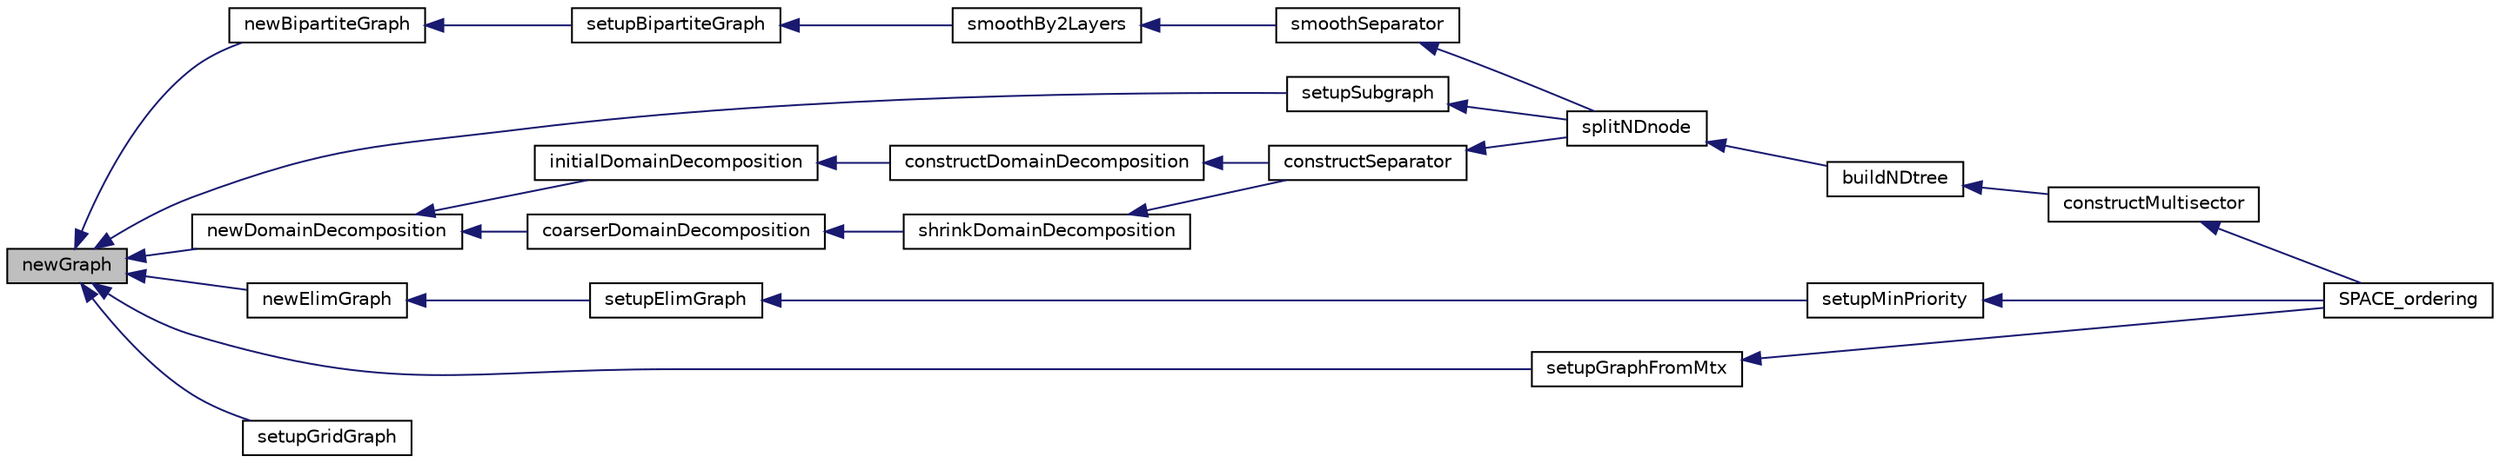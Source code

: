 digraph "newGraph"
{
  edge [fontname="Helvetica",fontsize="10",labelfontname="Helvetica",labelfontsize="10"];
  node [fontname="Helvetica",fontsize="10",shape=record];
  rankdir="LR";
  Node20 [label="newGraph",height=0.2,width=0.4,color="black", fillcolor="grey75", style="filled", fontcolor="black"];
  Node20 -> Node21 [dir="back",color="midnightblue",fontsize="10",style="solid",fontname="Helvetica"];
  Node21 [label="newDomainDecomposition",height=0.2,width=0.4,color="black", fillcolor="white", style="filled",URL="$d7/dcb/ddcreate_8c.html#ac7b555f49945d387997aa6dc2b8f7b0c"];
  Node21 -> Node22 [dir="back",color="midnightblue",fontsize="10",style="solid",fontname="Helvetica"];
  Node22 [label="initialDomainDecomposition",height=0.2,width=0.4,color="black", fillcolor="white", style="filled",URL="$d7/dcb/ddcreate_8c.html#acd9351580ffc19ae362ee86a457faf7d"];
  Node22 -> Node23 [dir="back",color="midnightblue",fontsize="10",style="solid",fontname="Helvetica"];
  Node23 [label="constructDomainDecomposition",height=0.2,width=0.4,color="black", fillcolor="white", style="filled",URL="$d7/dcb/ddcreate_8c.html#af9fcd411455cefb002de8a28484a13ea"];
  Node23 -> Node24 [dir="back",color="midnightblue",fontsize="10",style="solid",fontname="Helvetica"];
  Node24 [label="constructSeparator",height=0.2,width=0.4,color="black", fillcolor="white", style="filled",URL="$d3/d4d/gbisect_8c.html#a4d3ec5868e2d589b563a578682713f11"];
  Node24 -> Node25 [dir="back",color="midnightblue",fontsize="10",style="solid",fontname="Helvetica"];
  Node25 [label="splitNDnode",height=0.2,width=0.4,color="black", fillcolor="white", style="filled",URL="$d7/d3f/nestdiss_8c.html#ab5ab590a27755814f92ed91fc32bd1a6"];
  Node25 -> Node26 [dir="back",color="midnightblue",fontsize="10",style="solid",fontname="Helvetica"];
  Node26 [label="buildNDtree",height=0.2,width=0.4,color="black", fillcolor="white", style="filled",URL="$d7/d3f/nestdiss_8c.html#a2832e6611a789230ca8324bca463432e"];
  Node26 -> Node27 [dir="back",color="midnightblue",fontsize="10",style="solid",fontname="Helvetica"];
  Node27 [label="constructMultisector",height=0.2,width=0.4,color="black", fillcolor="white", style="filled",URL="$da/dde/multisector_8c.html#a1855d40f9edf4f9a002dafe0852c587a"];
  Node27 -> Node28 [dir="back",color="midnightblue",fontsize="10",style="solid",fontname="Helvetica"];
  Node28 [label="SPACE_ordering",height=0.2,width=0.4,color="black", fillcolor="white", style="filled",URL="$dd/dda/interface_8c.html#a37392f08679fbffe2f7887929c8c2283"];
  Node21 -> Node29 [dir="back",color="midnightblue",fontsize="10",style="solid",fontname="Helvetica"];
  Node29 [label="coarserDomainDecomposition",height=0.2,width=0.4,color="black", fillcolor="white", style="filled",URL="$d7/dcb/ddcreate_8c.html#abde9ba0f01e94064a4b3a26b65bbab40"];
  Node29 -> Node30 [dir="back",color="midnightblue",fontsize="10",style="solid",fontname="Helvetica"];
  Node30 [label="shrinkDomainDecomposition",height=0.2,width=0.4,color="black", fillcolor="white", style="filled",URL="$d7/dcb/ddcreate_8c.html#a16510b862d962a3c595f9b8cde39aa37"];
  Node30 -> Node24 [dir="back",color="midnightblue",fontsize="10",style="solid",fontname="Helvetica"];
  Node20 -> Node31 [dir="back",color="midnightblue",fontsize="10",style="solid",fontname="Helvetica"];
  Node31 [label="newBipartiteGraph",height=0.2,width=0.4,color="black", fillcolor="white", style="filled",URL="$d3/d85/gbipart_8c.html#a3928da67d748c9e4ebe06017816d1305"];
  Node31 -> Node32 [dir="back",color="midnightblue",fontsize="10",style="solid",fontname="Helvetica"];
  Node32 [label="setupBipartiteGraph",height=0.2,width=0.4,color="black", fillcolor="white", style="filled",URL="$d3/d85/gbipart_8c.html#af233706293bee615e9fcc598e0301030"];
  Node32 -> Node33 [dir="back",color="midnightblue",fontsize="10",style="solid",fontname="Helvetica"];
  Node33 [label="smoothBy2Layers",height=0.2,width=0.4,color="black", fillcolor="white", style="filled",URL="$d3/d4d/gbisect_8c.html#ad9efe203489bf4fa18574f23767fd516"];
  Node33 -> Node34 [dir="back",color="midnightblue",fontsize="10",style="solid",fontname="Helvetica"];
  Node34 [label="smoothSeparator",height=0.2,width=0.4,color="black", fillcolor="white", style="filled",URL="$d3/d4d/gbisect_8c.html#a7e847d2535e8d943a497077154674fe0"];
  Node34 -> Node25 [dir="back",color="midnightblue",fontsize="10",style="solid",fontname="Helvetica"];
  Node20 -> Node35 [dir="back",color="midnightblue",fontsize="10",style="solid",fontname="Helvetica"];
  Node35 [label="newElimGraph",height=0.2,width=0.4,color="black", fillcolor="white", style="filled",URL="$d7/d6c/gelim_8c.html#abb345c48cf7316012e1837f09ebd2fe7"];
  Node35 -> Node36 [dir="back",color="midnightblue",fontsize="10",style="solid",fontname="Helvetica"];
  Node36 [label="setupElimGraph",height=0.2,width=0.4,color="black", fillcolor="white", style="filled",URL="$d7/d6c/gelim_8c.html#a8fe572ebb9372d4b413eb610e0ad4e14"];
  Node36 -> Node37 [dir="back",color="midnightblue",fontsize="10",style="solid",fontname="Helvetica"];
  Node37 [label="setupMinPriority",height=0.2,width=0.4,color="black", fillcolor="white", style="filled",URL="$df/dec/minpriority_8c.html#ade4d569b8d363f68a8c03283c7399605"];
  Node37 -> Node28 [dir="back",color="midnightblue",fontsize="10",style="solid",fontname="Helvetica"];
  Node20 -> Node38 [dir="back",color="midnightblue",fontsize="10",style="solid",fontname="Helvetica"];
  Node38 [label="setupSubgraph",height=0.2,width=0.4,color="black", fillcolor="white", style="filled",URL="$d1/d69/_ipopt_2_third_party_2_mumps_2_m_u_m_p_s_2_p_o_r_d_2lib_2graph_8c.html#acce3ed199ddecb203fcc006ccbf8c8a6"];
  Node38 -> Node25 [dir="back",color="midnightblue",fontsize="10",style="solid",fontname="Helvetica"];
  Node20 -> Node39 [dir="back",color="midnightblue",fontsize="10",style="solid",fontname="Helvetica"];
  Node39 [label="setupGraphFromMtx",height=0.2,width=0.4,color="black", fillcolor="white", style="filled",URL="$d1/d69/_ipopt_2_third_party_2_mumps_2_m_u_m_p_s_2_p_o_r_d_2lib_2graph_8c.html#a7cd08cd395518b06be60288d85818583"];
  Node39 -> Node28 [dir="back",color="midnightblue",fontsize="10",style="solid",fontname="Helvetica"];
  Node20 -> Node40 [dir="back",color="midnightblue",fontsize="10",style="solid",fontname="Helvetica"];
  Node40 [label="setupGridGraph",height=0.2,width=0.4,color="black", fillcolor="white", style="filled",URL="$d1/d69/_ipopt_2_third_party_2_mumps_2_m_u_m_p_s_2_p_o_r_d_2lib_2graph_8c.html#a14c9c31f9de813619c63220bc3eeb73e"];
}
